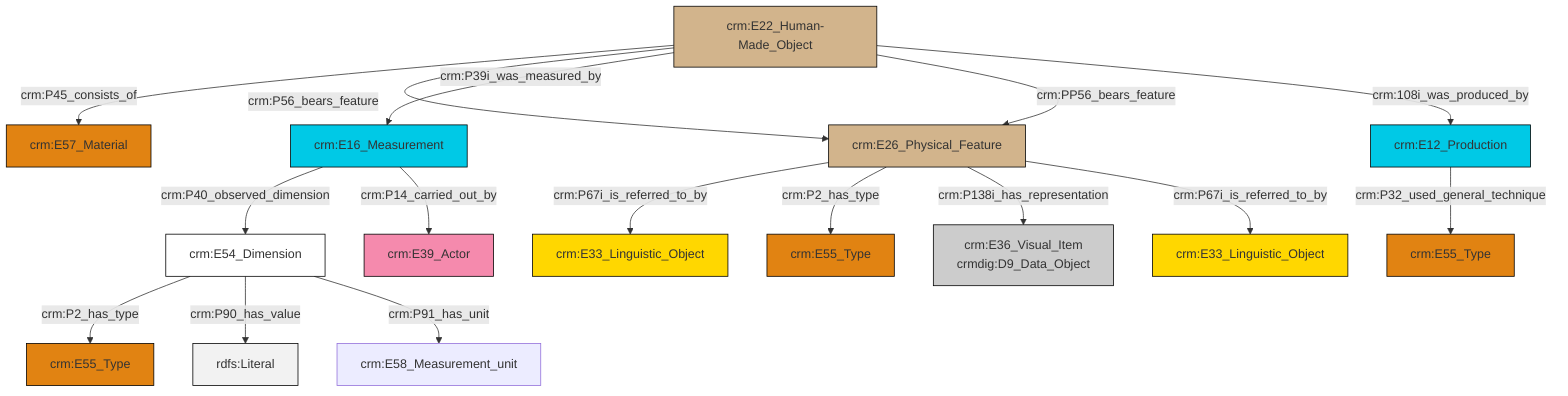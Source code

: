 graph TD
classDef Literal fill:#f2f2f2,stroke:#000000;
classDef CRM_Entity fill:#FFFFFF,stroke:#000000;
classDef Temporal_Entity fill:#00C9E6, stroke:#000000;
classDef Type fill:#E18312, stroke:#000000;
classDef Time-Span fill:#2C9C91, stroke:#000000;
classDef Appellation fill:#FFEB7F, stroke:#000000;
classDef Place fill:#008836, stroke:#000000;
classDef Persistent_Item fill:#B266B2, stroke:#000000;
classDef Conceptual_Object fill:#FFD700, stroke:#000000;
classDef Physical_Thing fill:#D2B48C, stroke:#000000;
classDef Actor fill:#f58aad, stroke:#000000;
classDef PC_Classes fill:#4ce600, stroke:#000000;
classDef Multi fill:#cccccc,stroke:#000000;

2["crm:E16_Measurement"]:::Temporal_Entity -->|crm:P40_observed_dimension| 4["crm:E54_Dimension"]:::CRM_Entity
2["crm:E16_Measurement"]:::Temporal_Entity -->|crm:P14_carried_out_by| 9["crm:E39_Actor"]:::Actor
4["crm:E54_Dimension"]:::CRM_Entity -->|crm:P2_has_type| 10["crm:E55_Type"]:::Type
13["crm:E22_Human-Made_Object"]:::Physical_Thing -->|crm:P45_consists_of| 14["crm:E57_Material"]:::Type
15["crm:E26_Physical_Feature"]:::Physical_Thing -->|crm:P67i_is_referred_to_by| 0["crm:E33_Linguistic_Object"]:::Conceptual_Object
13["crm:E22_Human-Made_Object"]:::Physical_Thing -->|crm:P56_bears_feature| 15["crm:E26_Physical_Feature"]:::Physical_Thing
13["crm:E22_Human-Made_Object"]:::Physical_Thing -->|crm:P39i_was_measured_by| 2["crm:E16_Measurement"]:::Temporal_Entity
15["crm:E26_Physical_Feature"]:::Physical_Thing -->|crm:P2_has_type| 20["crm:E55_Type"]:::Type
15["crm:E26_Physical_Feature"]:::Physical_Thing -->|crm:P138i_has_representation| 5["crm:E36_Visual_Item<br>crmdig:D9_Data_Object"]:::Multi
15["crm:E26_Physical_Feature"]:::Physical_Thing -->|crm:P67i_is_referred_to_by| 23["crm:E33_Linguistic_Object"]:::Conceptual_Object
4["crm:E54_Dimension"]:::CRM_Entity -->|crm:P90_has_value| 24[rdfs:Literal]:::Literal
16["crm:E12_Production"]:::Temporal_Entity -->|crm:P32_used_general_technique| 27["crm:E55_Type"]:::Type
4["crm:E54_Dimension"]:::CRM_Entity -->|crm:P91_has_unit| 7["crm:E58_Measurement_unit"]:::Default
13["crm:E22_Human-Made_Object"]:::Physical_Thing -->|crm:PP56_bears_feature| 15["crm:E26_Physical_Feature"]:::Physical_Thing
13["crm:E22_Human-Made_Object"]:::Physical_Thing -->|crm:108i_was_produced_by| 16["crm:E12_Production"]:::Temporal_Entity
